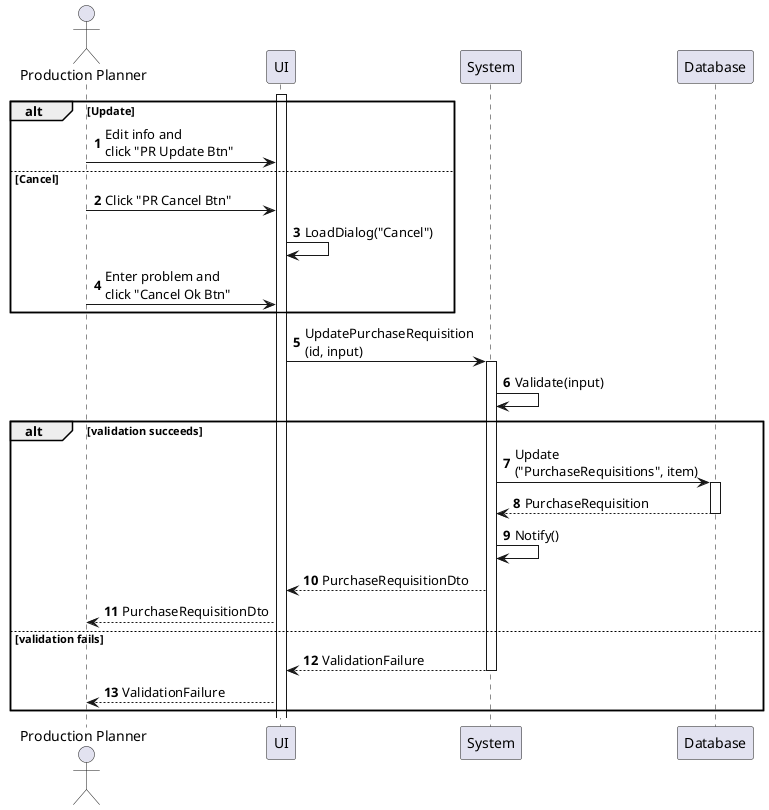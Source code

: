 @startuml purchase-requisition-update
autonumber

actor "Production Planner" as a
participant UI as f
participant System as b
participant Database as d

activate f

alt Update
    a -> f : Edit info and\nclick "PR Update Btn"
else Cancel
    a -> f : Click "PR Cancel Btn"
    f -> f : LoadDialog("Cancel")
    a -> f : Enter problem and\nclick "Cancel Ok Btn"
end

f -> b : UpdatePurchaseRequisition\n(id, input)
activate b
b -> b : Validate(input)

alt validation succeeds
    b -> d : Update\n("PurchaseRequisitions", item)
    activate d
    return PurchaseRequisition
    b -> b : Notify()
    b --> f : PurchaseRequisitionDto
    f --> a : PurchaseRequisitionDto
else validation fails
    return ValidationFailure
    f --> a : ValidationFailure
end
@enduml